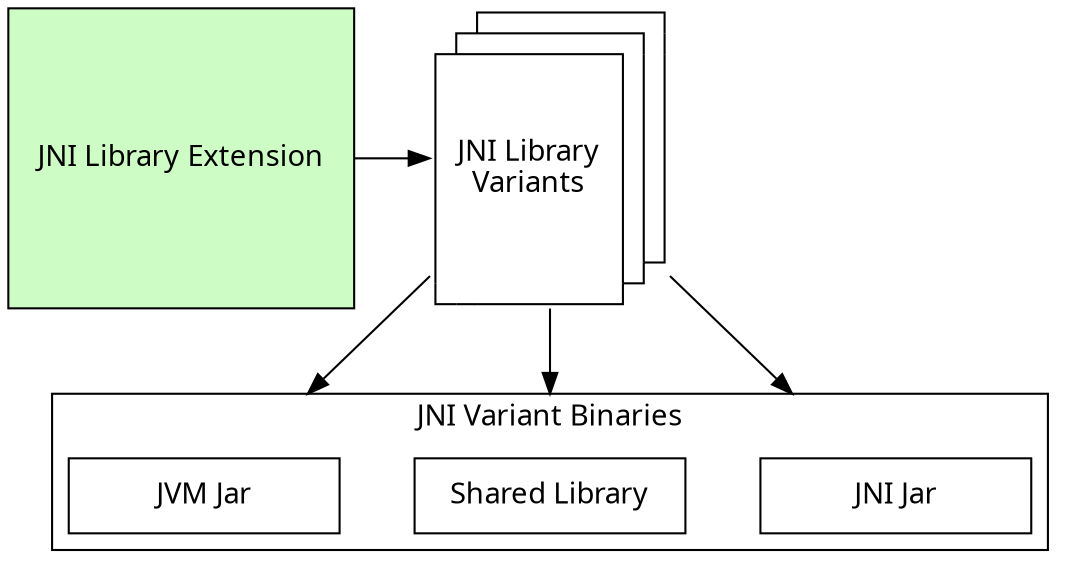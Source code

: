 digraph buildingJniProjectsOverview {
	graph [ dpi = 100, fontname="Sans"];
	node [fontname = "Sans"];
	edge [fontname = "Sans"];
	compound=true
	graph[nodesep=0.5, ranksep=1]
	node [shape=rectangle, fixedsize=true];

	extension[style=filled label="JNI Library Extension" height=2 width=2.3 fillcolor="#cdfdc5"]
	variants [shape=none margin=0 width=1.6 height=2 label=
		<<table border="0" cellspacing="0" cellborder="1">
		 <tr>
			<td width="10" height="10" colspan="2" fixedsize="true"	style="invis"></td>
			<td colspan="3" fixedsize="false" sides="ltr"></td>
		 </tr>
		 <tr>
			<td width="10" height="10" fixedsize="true" style="invis"></td>
			<td colspan="3" fixedsize="false" sides="ltr"></td>
			<td width="10" height="10" fixedsize="true" sides="r"></td>
		 </tr>
		 <tr>
			<td colspan="3" rowspan="2" fixedsize="false" sides="ltr">JNI Library<br/>Variants</td>
			<td width="10" height="100" fixedsize="true" sides="r"></td>
			<td width="10" height="100" fixedsize="true" sides="rb"></td>
		 </tr>
		 <tr>
			<td width="10" height="10" fixedsize="true" sides="rb"></td>
			<td width="10" height="10" fixedsize="true" style="invis"></td>
		 </tr>
		 <tr>
			<td width="10" height="10" fixedsize="true" sides="lb"></td>
			<td width="10" height="10" fixedsize="true" sides="b"></td>
			<td width="70" height="10" fixedsize="false" sides="rb"></td>
			<td width="10" height="10" fixedsize="true" style="invis"></td>
			<td width="10" height="10" fixedsize="true" style="invis"></td>
		 </tr>
	</table>>]

	subgraph cluster_binaries {
		node[width=1.8]
		jvmJar[label="JVM Jar"]
		sharedLibrary[label="Shared Library"]
		jniJar[label="JNI Jar"]

		jvmJar -> sharedLibrary -> jniJar[style=invis]
		{rank=same jvmJar sharedLibrary jniJar}
		label="JNI Variant Binaries"
	}

	extension -> variants
	{rank=same extension variants}
	variants -> {jvmJar sharedLibrary jniJar}[lhead=cluster_binaries]
}
